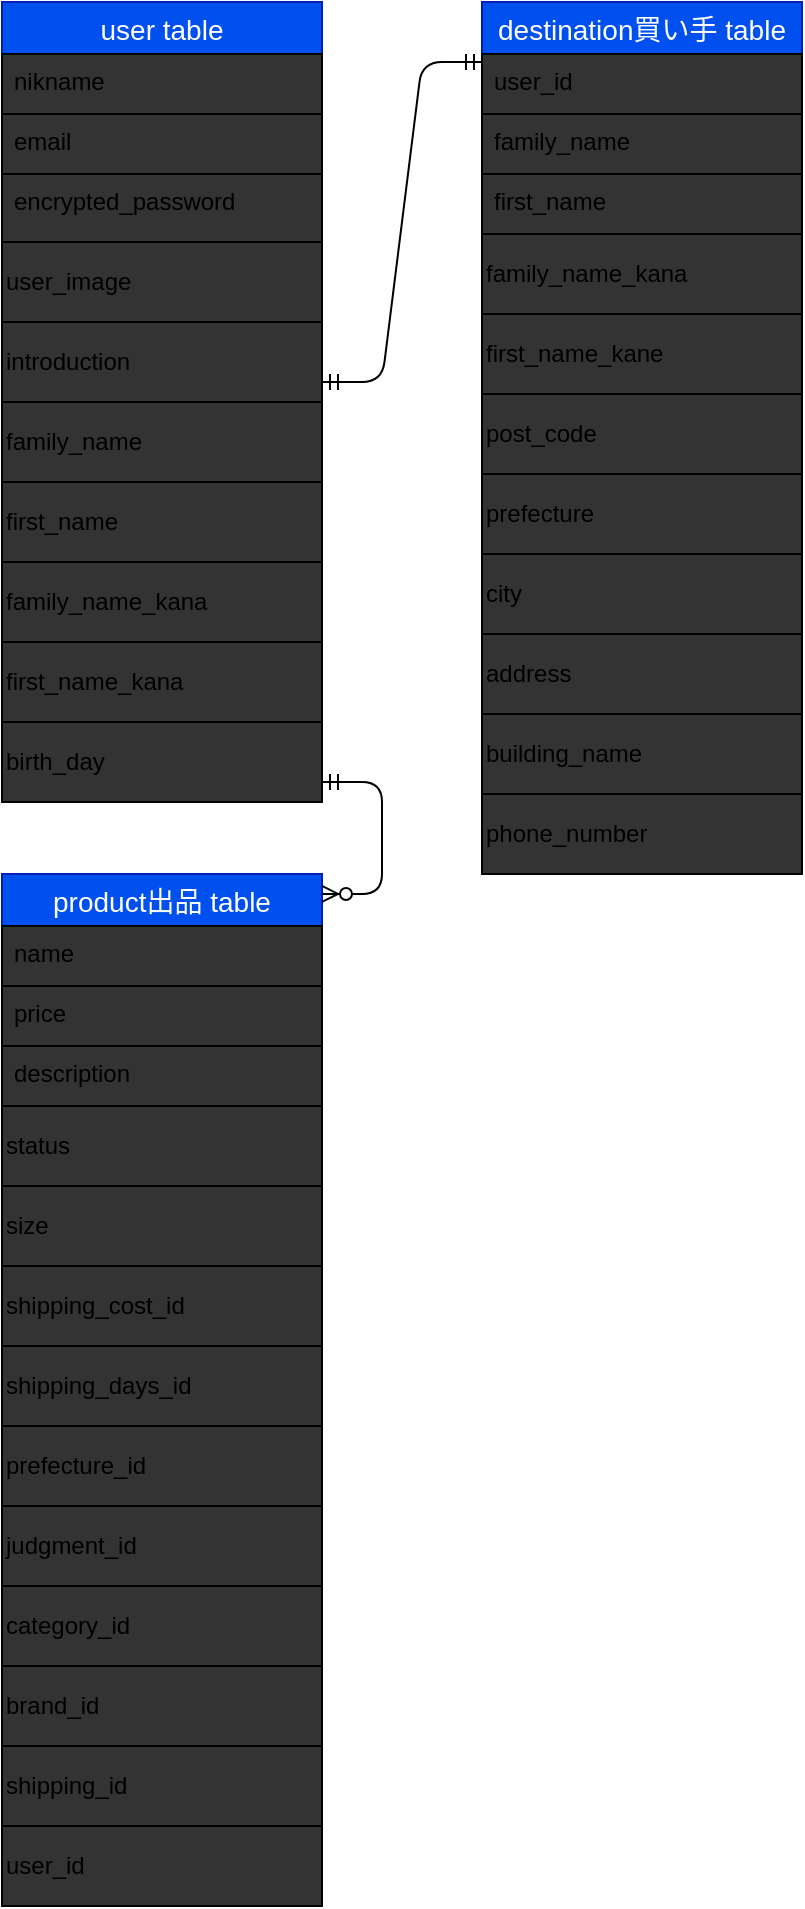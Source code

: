 <mxfile version="13.10.0" type="embed">
    <diagram id="zQeC6Tcfx2R3Oy5hY1i3" name="ページ1">
        <mxGraphModel dx="382" dy="580" grid="1" gridSize="12" guides="1" tooltips="1" connect="1" arrows="0" fold="1" page="0" pageScale="1" pageWidth="827" pageHeight="1169" math="0" shadow="0">
            <root>
                <mxCell id="0"/>
                <mxCell id="1" parent="0"/>
                <mxCell id="15" value="user table" style="swimlane;fontStyle=0;childLayout=stackLayout;horizontal=1;startSize=26;horizontalStack=0;resizeParent=1;resizeParentMax=0;resizeLast=0;collapsible=1;marginBottom=0;align=center;fontSize=14;fillColor=#0050ef;strokeColor=#001DBC;fontColor=#ffffff;" parent="1" vertex="1">
                    <mxGeometry x="40" y="40" width="160" height="120" as="geometry">
                        <mxRectangle x="40" y="40" width="90" height="26" as="alternateBounds"/>
                    </mxGeometry>
                </mxCell>
                <mxCell id="16" value="nikname" style="text;spacingLeft=4;spacingRight=4;overflow=hidden;rotatable=0;points=[[0,0.5],[1,0.5]];portConstraint=eastwest;fontSize=12;whiteSpace=wrap;fillColor=#333333;strokeColor=#000000;fontColor=#000000;" parent="15" vertex="1">
                    <mxGeometry y="26" width="160" height="30" as="geometry"/>
                </mxCell>
                <mxCell id="17" value="email" style="text;spacingLeft=4;spacingRight=4;overflow=hidden;rotatable=0;points=[[0,0.5],[1,0.5]];portConstraint=eastwest;fontSize=12;whiteSpace=wrap;fillColor=#333333;strokeColor=#000000;fontColor=#000000;" parent="15" vertex="1">
                    <mxGeometry y="56" width="160" height="30" as="geometry"/>
                </mxCell>
                <mxCell id="18" value="encrypted_password" style="text;spacingLeft=4;spacingRight=4;overflow=hidden;rotatable=0;points=[[0,0.5],[1,0.5]];portConstraint=eastwest;fontSize=12;whiteSpace=wrap;labelBackgroundColor=none;fillColor=#333333;strokeColor=#000000;fontColor=#000000;" parent="15" vertex="1">
                    <mxGeometry y="86" width="160" height="34" as="geometry"/>
                </mxCell>
                <mxCell id="44" value="user_image" style="align=left;labelBackgroundColor=none;whiteSpace=wrap;fillColor=#333333;fontColor=#000000;strokeColor=#000000;" parent="1" vertex="1">
                    <mxGeometry x="40" y="160" width="160" height="40" as="geometry"/>
                </mxCell>
                <mxCell id="48" value="introduction" style="whiteSpace=wrap;align=left;fillColor=#333333;fontColor=#000000;strokeColor=#000000;" parent="1" vertex="1">
                    <mxGeometry x="40" y="200" width="160" height="40" as="geometry"/>
                </mxCell>
                <mxCell id="49" value="family_name" style="whiteSpace=wrap;align=left;fillColor=#333333;fontColor=#000000;strokeColor=#000000;" parent="1" vertex="1">
                    <mxGeometry x="40" y="240" width="160" height="40" as="geometry"/>
                </mxCell>
                <mxCell id="51" value="first_name" style="whiteSpace=wrap;align=left;fillColor=#333333;fontColor=#000000;strokeColor=#000000;" parent="1" vertex="1">
                    <mxGeometry x="40" y="280" width="160" height="40" as="geometry"/>
                </mxCell>
                <mxCell id="52" value="family_name_kana" style="whiteSpace=wrap;align=left;fillColor=#333333;fontColor=#000000;strokeColor=#000000;" parent="1" vertex="1">
                    <mxGeometry x="40" y="320" width="160" height="40" as="geometry"/>
                </mxCell>
                <mxCell id="53" value="first_name_kana" style="whiteSpace=wrap;align=left;fillColor=#333333;fontColor=#000000;strokeColor=#000000;" parent="1" vertex="1">
                    <mxGeometry x="40" y="360" width="160" height="40" as="geometry"/>
                </mxCell>
                <mxCell id="54" value="birth_day" style="whiteSpace=wrap;align=left;fillColor=#333333;fontColor=#000000;strokeColor=#000000;" parent="1" vertex="1">
                    <mxGeometry x="40" y="400" width="160" height="40" as="geometry"/>
                </mxCell>
                <mxCell id="59" value="destination買い手 table" style="swimlane;fontStyle=0;childLayout=stackLayout;horizontal=1;startSize=26;horizontalStack=0;resizeParent=1;resizeParentMax=0;resizeLast=0;collapsible=1;marginBottom=0;align=center;fontSize=14;fillColor=#0050ef;strokeColor=#001DBC;fontColor=#ffffff;" parent="1" vertex="1">
                    <mxGeometry x="280" y="40" width="160" height="116" as="geometry"/>
                </mxCell>
                <mxCell id="60" value="user_id" style="text;spacingLeft=4;spacingRight=4;overflow=hidden;rotatable=0;points=[[0,0.5],[1,0.5]];portConstraint=eastwest;fontSize=12;fillColor=#333333;strokeColor=#000000;fontColor=#000000;" parent="59" vertex="1">
                    <mxGeometry y="26" width="160" height="30" as="geometry"/>
                </mxCell>
                <mxCell id="61" value="family_name" style="text;spacingLeft=4;spacingRight=4;overflow=hidden;rotatable=0;points=[[0,0.5],[1,0.5]];portConstraint=eastwest;fontSize=12;fillColor=#333333;strokeColor=#000000;fontColor=#000000;" parent="59" vertex="1">
                    <mxGeometry y="56" width="160" height="30" as="geometry"/>
                </mxCell>
                <mxCell id="62" value="first_name" style="text;spacingLeft=4;spacingRight=4;overflow=hidden;rotatable=0;points=[[0,0.5],[1,0.5]];portConstraint=eastwest;fontSize=12;fillColor=#333333;strokeColor=#000000;fontColor=#000000;" parent="59" vertex="1">
                    <mxGeometry y="86" width="160" height="30" as="geometry"/>
                </mxCell>
                <mxCell id="63" value="family_name_kana" style="whiteSpace=wrap;align=left;gradientColor=none;fillColor=#333333;strokeColor=#000000;fontColor=#000000;" parent="1" vertex="1">
                    <mxGeometry x="280" y="156" width="160" height="40" as="geometry"/>
                </mxCell>
                <mxCell id="64" value="first_name_kane" style="whiteSpace=wrap;align=left;gradientColor=none;fillColor=#333333;strokeColor=#000000;fontColor=#000000;" parent="1" vertex="1">
                    <mxGeometry x="280" y="196" width="160" height="40" as="geometry"/>
                </mxCell>
                <mxCell id="65" value="post_code" style="whiteSpace=wrap;align=left;gradientColor=none;fillColor=#333333;strokeColor=#000000;fontColor=#000000;" parent="1" vertex="1">
                    <mxGeometry x="280" y="236" width="160" height="40" as="geometry"/>
                </mxCell>
                <mxCell id="66" value="prefecture" style="whiteSpace=wrap;align=left;gradientColor=none;fillColor=#333333;strokeColor=#000000;fontColor=#000000;" parent="1" vertex="1">
                    <mxGeometry x="280" y="276" width="160" height="40" as="geometry"/>
                </mxCell>
                <mxCell id="67" value="city" style="whiteSpace=wrap;align=left;gradientColor=none;fillColor=#333333;strokeColor=#000000;fontColor=#000000;" parent="1" vertex="1">
                    <mxGeometry x="280" y="316" width="160" height="40" as="geometry"/>
                </mxCell>
                <mxCell id="68" value="address " style="whiteSpace=wrap;align=left;gradientColor=none;fillColor=#333333;strokeColor=#000000;fontColor=#000000;" parent="1" vertex="1">
                    <mxGeometry x="280" y="356" width="160" height="40" as="geometry"/>
                </mxCell>
                <mxCell id="69" value="building_name" style="whiteSpace=wrap;align=left;gradientColor=none;fillColor=#333333;strokeColor=#000000;fontColor=#000000;" parent="1" vertex="1">
                    <mxGeometry x="280" y="396" width="160" height="40" as="geometry"/>
                </mxCell>
                <mxCell id="70" value="phone_number" style="whiteSpace=wrap;align=left;gradientColor=none;fillColor=#333333;strokeColor=#000000;fontColor=#000000;" parent="1" vertex="1">
                    <mxGeometry x="280" y="436" width="160" height="40" as="geometry"/>
                </mxCell>
                <mxCell id="71" value="product出品 table" style="swimlane;fontStyle=0;childLayout=stackLayout;horizontal=1;startSize=26;horizontalStack=0;resizeParent=1;resizeParentMax=0;resizeLast=0;collapsible=1;marginBottom=0;align=center;fontSize=14;fillColor=#0050ef;strokeColor=#001DBC;fontColor=#ffffff;" parent="1" vertex="1">
                    <mxGeometry x="40" y="476" width="160" height="116" as="geometry"/>
                </mxCell>
                <mxCell id="72" value="name" style="text;spacingLeft=4;spacingRight=4;overflow=hidden;rotatable=0;points=[[0,0.5],[1,0.5]];portConstraint=eastwest;fontSize=12;fillColor=#333333;strokeColor=#000000;" parent="71" vertex="1">
                    <mxGeometry y="26" width="160" height="30" as="geometry"/>
                </mxCell>
                <mxCell id="73" value="price" style="text;spacingLeft=4;spacingRight=4;overflow=hidden;rotatable=0;points=[[0,0.5],[1,0.5]];portConstraint=eastwest;fontSize=12;fillColor=#333333;strokeColor=#000000;" parent="71" vertex="1">
                    <mxGeometry y="56" width="160" height="30" as="geometry"/>
                </mxCell>
                <mxCell id="74" value="description " style="text;spacingLeft=4;spacingRight=4;overflow=hidden;rotatable=0;points=[[0,0.5],[1,0.5]];portConstraint=eastwest;fontSize=12;fillColor=#333333;strokeColor=#000000;" parent="71" vertex="1">
                    <mxGeometry y="86" width="160" height="30" as="geometry"/>
                </mxCell>
                <mxCell id="75" value="status" style="whiteSpace=wrap;align=left;gradientColor=none;fillColor=#333333;strokeColor=#000000;" parent="1" vertex="1">
                    <mxGeometry x="40" y="592" width="160" height="40" as="geometry"/>
                </mxCell>
                <mxCell id="76" value="size" style="whiteSpace=wrap;align=left;gradientColor=none;fillColor=#333333;strokeColor=#000000;" parent="1" vertex="1">
                    <mxGeometry x="40" y="632" width="160" height="40" as="geometry"/>
                </mxCell>
                <mxCell id="77" value="shipping_cost_id" style="whiteSpace=wrap;align=left;gradientColor=none;fillColor=#333333;strokeColor=#000000;" parent="1" vertex="1">
                    <mxGeometry x="40" y="672" width="160" height="40" as="geometry"/>
                </mxCell>
                <mxCell id="78" value="shipping_days_id" style="whiteSpace=wrap;align=left;gradientColor=none;fillColor=#333333;strokeColor=#000000;" parent="1" vertex="1">
                    <mxGeometry x="40" y="712" width="160" height="40" as="geometry"/>
                </mxCell>
                <mxCell id="79" value="prefecture_id" style="whiteSpace=wrap;align=left;gradientColor=none;fillColor=#333333;strokeColor=#000000;" parent="1" vertex="1">
                    <mxGeometry x="40" y="752" width="160" height="40" as="geometry"/>
                </mxCell>
                <mxCell id="80" value="judgment_id" style="whiteSpace=wrap;align=left;gradientColor=none;fillColor=#333333;strokeColor=#000000;" parent="1" vertex="1">
                    <mxGeometry x="40" y="792" width="160" height="40" as="geometry"/>
                </mxCell>
                <mxCell id="81" value="category_id" style="whiteSpace=wrap;align=left;gradientColor=none;fillColor=#333333;strokeColor=#000000;" parent="1" vertex="1">
                    <mxGeometry x="40" y="832" width="160" height="40" as="geometry"/>
                </mxCell>
                <mxCell id="82" value="brand_id" style="whiteSpace=wrap;align=left;gradientColor=none;fillColor=#333333;strokeColor=#000000;" parent="1" vertex="1">
                    <mxGeometry x="40" y="872" width="160" height="40" as="geometry"/>
                </mxCell>
                <mxCell id="83" value="shipping_id " style="whiteSpace=wrap;align=left;gradientColor=none;fillColor=#333333;strokeColor=#000000;" parent="1" vertex="1">
                    <mxGeometry x="40" y="912" width="160" height="40" as="geometry"/>
                </mxCell>
                <mxCell id="84" value="user_id" style="whiteSpace=wrap;align=left;gradientColor=none;fillColor=#333333;strokeColor=#000000;" parent="1" vertex="1">
                    <mxGeometry x="40" y="952" width="160" height="40" as="geometry"/>
                </mxCell>
                <mxCell id="102" value="" style="edgeStyle=entityRelationEdgeStyle;fontSize=12;html=1;endArrow=ERmandOne;startArrow=ERmandOne;exitX=1;exitY=0.5;exitDx=0;exitDy=0;entryX=0;entryY=0.133;entryDx=0;entryDy=0;entryPerimeter=0;" parent="1" target="60" edge="1">
                    <mxGeometry width="100" height="100" relative="1" as="geometry">
                        <mxPoint x="200" y="230" as="sourcePoint"/>
                        <mxPoint x="270" y="230" as="targetPoint"/>
                    </mxGeometry>
                </mxCell>
                <mxCell id="103" value="" style="edgeStyle=entityRelationEdgeStyle;fontSize=12;html=1;endArrow=ERzeroToMany;startArrow=ERmandOne;verticalAlign=middle;exitX=1;exitY=0.75;exitDx=0;exitDy=0;entryX=1;entryY=0.086;entryDx=0;entryDy=0;entryPerimeter=0;" parent="1" source="54" target="71" edge="1">
                    <mxGeometry width="100" height="100" relative="1" as="geometry">
                        <mxPoint x="130" y="460" as="sourcePoint"/>
                        <mxPoint x="154" y="637" as="targetPoint"/>
                    </mxGeometry>
                </mxCell>
            </root>
        </mxGraphModel>
    </diagram>
</mxfile>